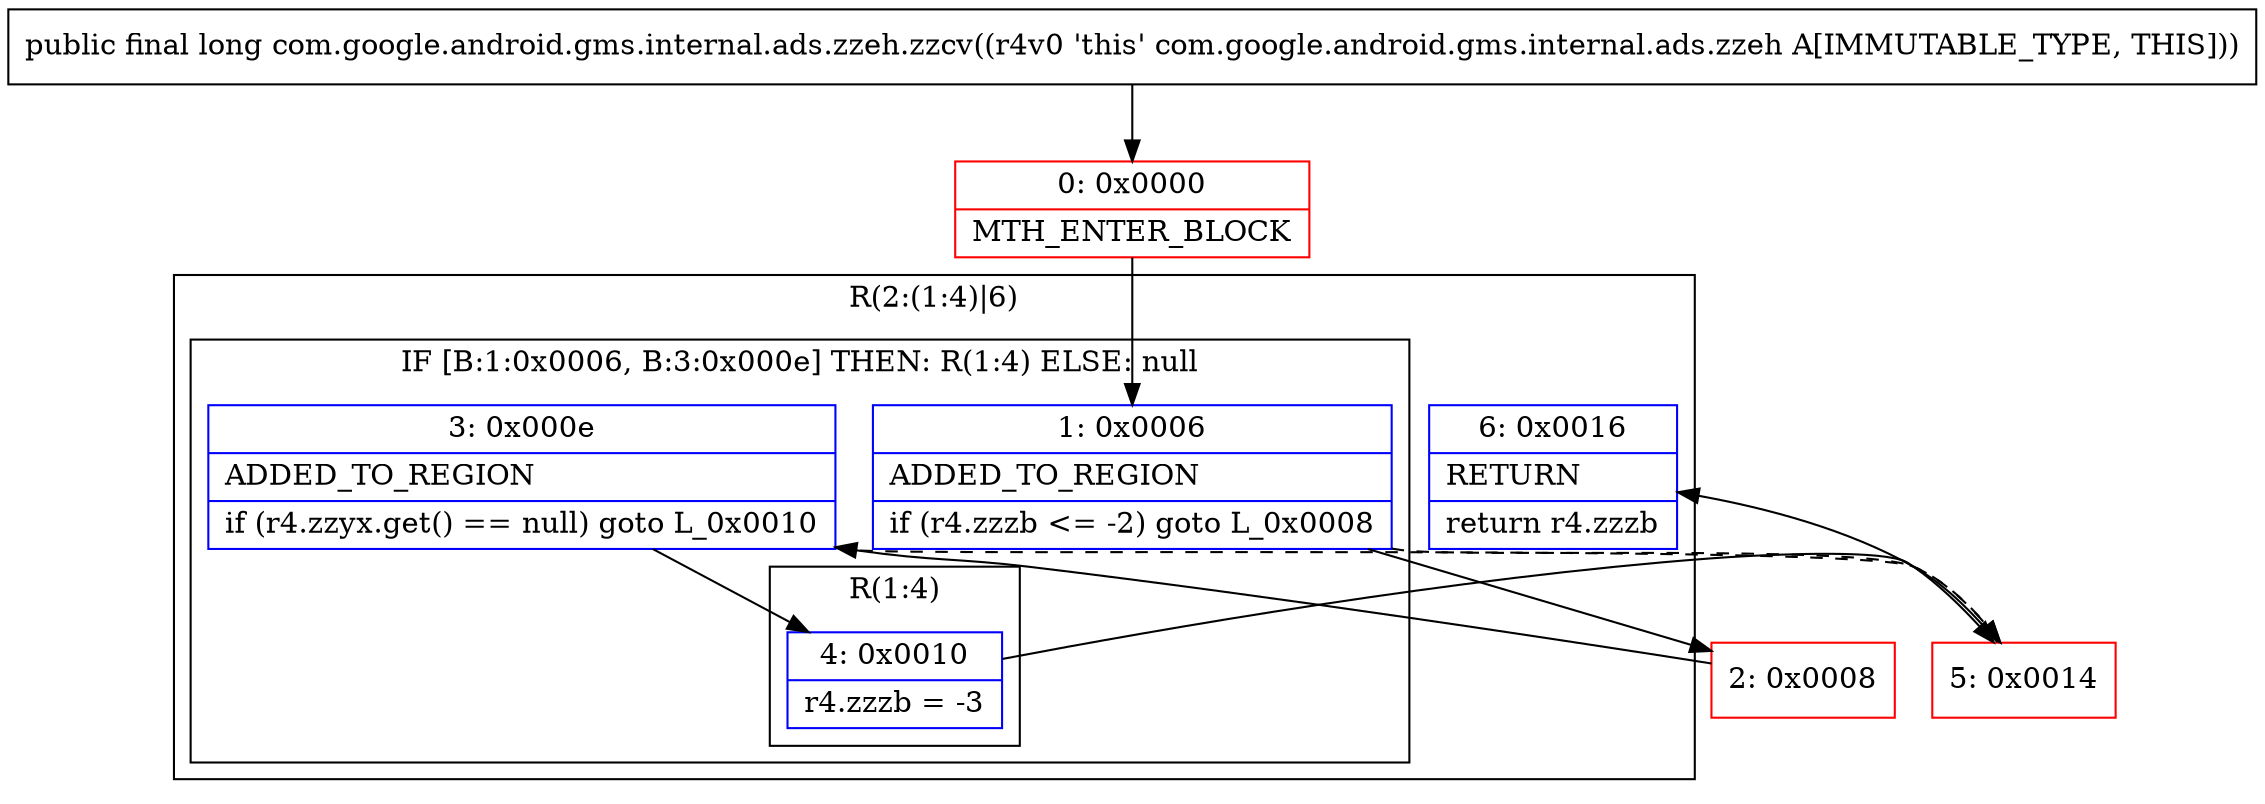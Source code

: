 digraph "CFG forcom.google.android.gms.internal.ads.zzeh.zzcv()J" {
subgraph cluster_Region_1725638703 {
label = "R(2:(1:4)|6)";
node [shape=record,color=blue];
subgraph cluster_IfRegion_1668096063 {
label = "IF [B:1:0x0006, B:3:0x000e] THEN: R(1:4) ELSE: null";
node [shape=record,color=blue];
Node_1 [shape=record,label="{1\:\ 0x0006|ADDED_TO_REGION\l|if (r4.zzzb \<= \-2) goto L_0x0008\l}"];
Node_3 [shape=record,label="{3\:\ 0x000e|ADDED_TO_REGION\l|if (r4.zzyx.get() == null) goto L_0x0010\l}"];
subgraph cluster_Region_1888676249 {
label = "R(1:4)";
node [shape=record,color=blue];
Node_4 [shape=record,label="{4\:\ 0x0010|r4.zzzb = \-3\l}"];
}
}
Node_6 [shape=record,label="{6\:\ 0x0016|RETURN\l|return r4.zzzb\l}"];
}
Node_0 [shape=record,color=red,label="{0\:\ 0x0000|MTH_ENTER_BLOCK\l}"];
Node_2 [shape=record,color=red,label="{2\:\ 0x0008}"];
Node_5 [shape=record,color=red,label="{5\:\ 0x0014}"];
MethodNode[shape=record,label="{public final long com.google.android.gms.internal.ads.zzeh.zzcv((r4v0 'this' com.google.android.gms.internal.ads.zzeh A[IMMUTABLE_TYPE, THIS])) }"];
MethodNode -> Node_0;
Node_1 -> Node_2;
Node_1 -> Node_5[style=dashed];
Node_3 -> Node_4;
Node_3 -> Node_5[style=dashed];
Node_4 -> Node_5;
Node_0 -> Node_1;
Node_2 -> Node_3;
Node_5 -> Node_6;
}

